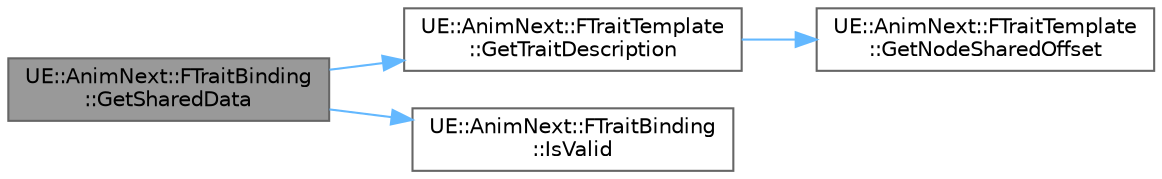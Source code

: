 digraph "UE::AnimNext::FTraitBinding::GetSharedData"
{
 // INTERACTIVE_SVG=YES
 // LATEX_PDF_SIZE
  bgcolor="transparent";
  edge [fontname=Helvetica,fontsize=10,labelfontname=Helvetica,labelfontsize=10];
  node [fontname=Helvetica,fontsize=10,shape=box,height=0.2,width=0.4];
  rankdir="LR";
  Node1 [id="Node000001",label="UE::AnimNext::FTraitBinding\l::GetSharedData",height=0.2,width=0.4,color="gray40", fillcolor="grey60", style="filled", fontcolor="black",tooltip=" "];
  Node1 -> Node2 [id="edge1_Node000001_Node000002",color="steelblue1",style="solid",tooltip=" "];
  Node2 [id="Node000002",label="UE::AnimNext::FTraitTemplate\l::GetTraitDescription",height=0.2,width=0.4,color="grey40", fillcolor="white", style="filled",URL="$d9/d1d/structUE_1_1AnimNext_1_1FTraitTemplate.html#a827a0e52e717cafa94e753bcf94990c5",tooltip=" "];
  Node2 -> Node3 [id="edge2_Node000002_Node000003",color="steelblue1",style="solid",tooltip=" "];
  Node3 [id="Node000003",label="UE::AnimNext::FTraitTemplate\l::GetNodeSharedOffset",height=0.2,width=0.4,color="grey40", fillcolor="white", style="filled",URL="$d9/d1d/structUE_1_1AnimNext_1_1FTraitTemplate.html#ae66ec4632548ac82480f49135cdfbb06",tooltip=" "];
  Node1 -> Node4 [id="edge3_Node000001_Node000004",color="steelblue1",style="solid",tooltip=" "];
  Node4 [id="Node000004",label="UE::AnimNext::FTraitBinding\l::IsValid",height=0.2,width=0.4,color="grey40", fillcolor="white", style="filled",URL="$da/d80/structUE_1_1AnimNext_1_1FTraitBinding.html#a21cd097bb4d3effa75bfb22b16fc281c",tooltip=" "];
}
